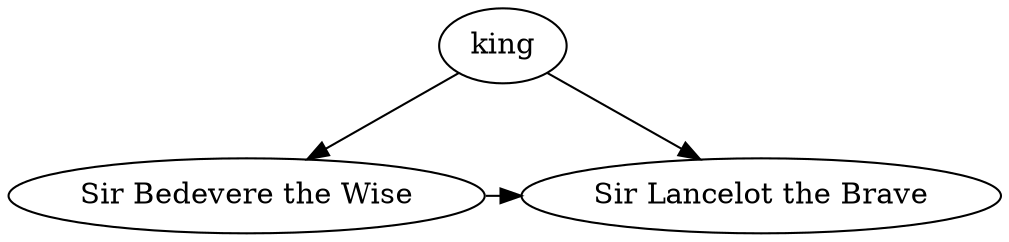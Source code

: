 // The Round Table
digraph {
	A [label=king]
	B [label="Sir Bedevere the Wise"]
	L [label="Sir Lancelot the Brave"]
	A -> B
	A -> L
	B -> L [constraint=false]
}
